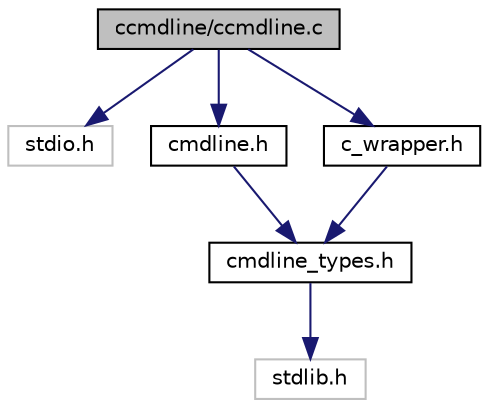 digraph "ccmdline/ccmdline.c"
{
 // LATEX_PDF_SIZE
  edge [fontname="Helvetica",fontsize="10",labelfontname="Helvetica",labelfontsize="10"];
  node [fontname="Helvetica",fontsize="10",shape=record];
  Node1 [label="ccmdline/ccmdline.c",height=0.2,width=0.4,color="black", fillcolor="grey75", style="filled", fontcolor="black",tooltip=" "];
  Node1 -> Node2 [color="midnightblue",fontsize="10",style="solid"];
  Node2 [label="stdio.h",height=0.2,width=0.4,color="grey75", fillcolor="white", style="filled",tooltip=" "];
  Node1 -> Node3 [color="midnightblue",fontsize="10",style="solid"];
  Node3 [label="cmdline.h",height=0.2,width=0.4,color="black", fillcolor="white", style="filled",URL="$cmdline_8h.html",tooltip=" "];
  Node3 -> Node4 [color="midnightblue",fontsize="10",style="solid"];
  Node4 [label="cmdline_types.h",height=0.2,width=0.4,color="black", fillcolor="white", style="filled",URL="$cmdline__types_8h.html",tooltip=" "];
  Node4 -> Node5 [color="midnightblue",fontsize="10",style="solid"];
  Node5 [label="stdlib.h",height=0.2,width=0.4,color="grey75", fillcolor="white", style="filled",tooltip=" "];
  Node1 -> Node6 [color="midnightblue",fontsize="10",style="solid"];
  Node6 [label="c_wrapper.h",height=0.2,width=0.4,color="black", fillcolor="white", style="filled",URL="$c__wrapper_8h.html",tooltip=" "];
  Node6 -> Node4 [color="midnightblue",fontsize="10",style="solid"];
}
